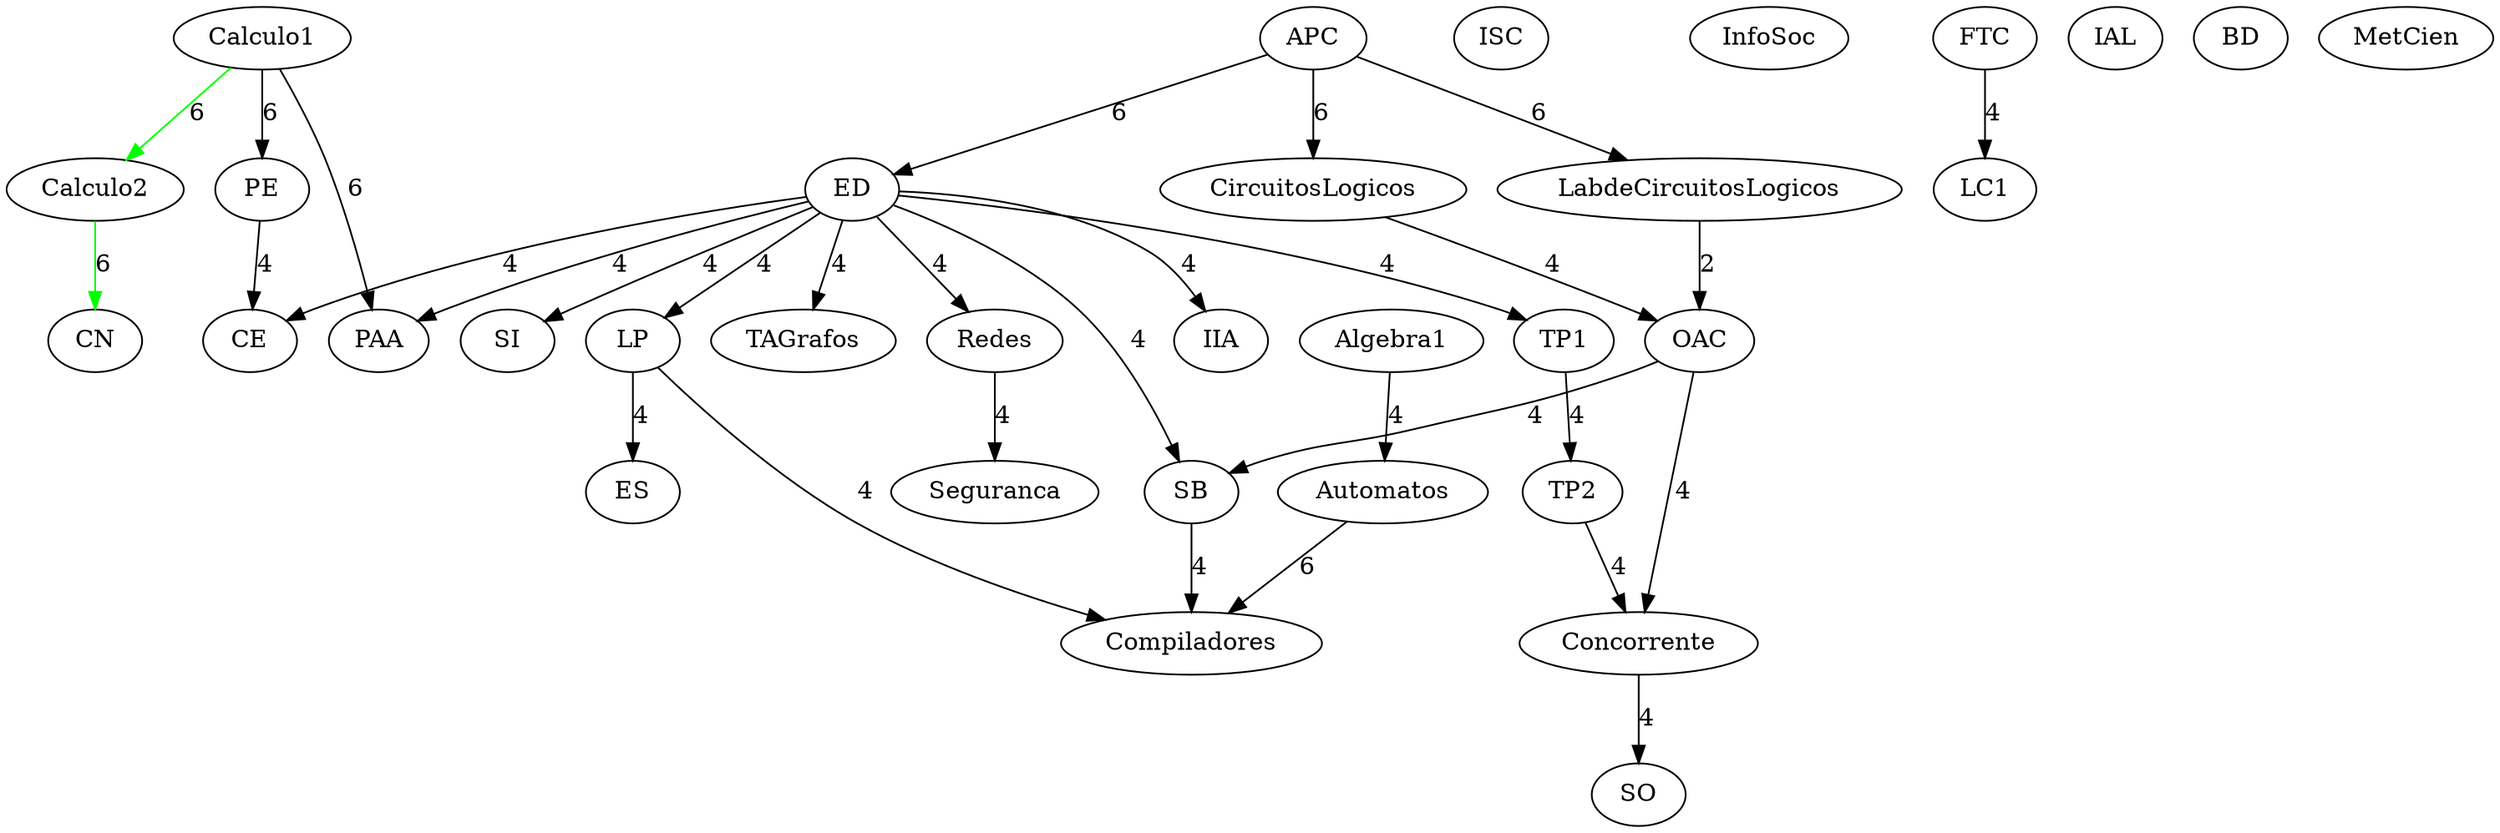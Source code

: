 digraph second_critical_path {
Calculo1 ;
ISC ;
APC ;
InfoSoc ;
FTC ;
CircuitosLogicos ;
LabdeCircuitosLogicos ;
Calculo2 ;
IAL ;
ED ;
OAC ;
TP1 ;
Algebra1 ;
CN ;
PE ;
LC1 ;
TP2 ;
TAGrafos ;
Redes ;
LP ;
Concorrente ;
ES ;
BD ;
IIA ;
SB ;
SO ;
Automatos ;
SI ;
CE ;
PAA ;
Compiladores ;
Seguranca ;
MetCien ;
Calculo1 -> PAA [label = 6 ] ;
Calculo1 -> PE [label = 6 ] ;
Calculo1 -> Calculo2 [label = 6, color = green ] ;
APC -> ED [label = 6 ] ;
APC -> LabdeCircuitosLogicos [label = 6 ] ;
APC -> CircuitosLogicos [label = 6 ] ;
FTC -> LC1 [label = 4 ] ;
CircuitosLogicos -> OAC [label = 4 ] ;
LabdeCircuitosLogicos -> OAC [label = 2 ] ;
Calculo2 -> CN [label = 6, color = green ] ;
ED -> PAA [label = 4 ] ;
ED -> CE [label = 4 ] ;
ED -> SI [label = 4 ] ;
ED -> SB [label = 4 ] ;
ED -> IIA [label = 4 ] ;
ED -> LP [label = 4 ] ;
ED -> Redes [label = 4 ] ;
ED -> TAGrafos [label = 4 ] ;
ED -> TP1 [label = 4 ] ;
OAC -> SB [label = 4 ] ;
OAC -> Concorrente [label = 4 ] ;
TP1 -> TP2 [label = 4 ] ;
Algebra1 -> Automatos [label = 4 ] ;
PE -> CE [label = 4 ] ;
TP2 -> Concorrente [label = 4 ] ;
Redes -> Seguranca [label = 4 ] ;
LP -> Compiladores [label = 4 ] ;
LP -> ES [label = 4 ] ;
Concorrente -> SO [label = 4 ] ;
SB -> Compiladores [label = 4 ] ;
Automatos -> Compiladores [label = 6 ] ;
}
